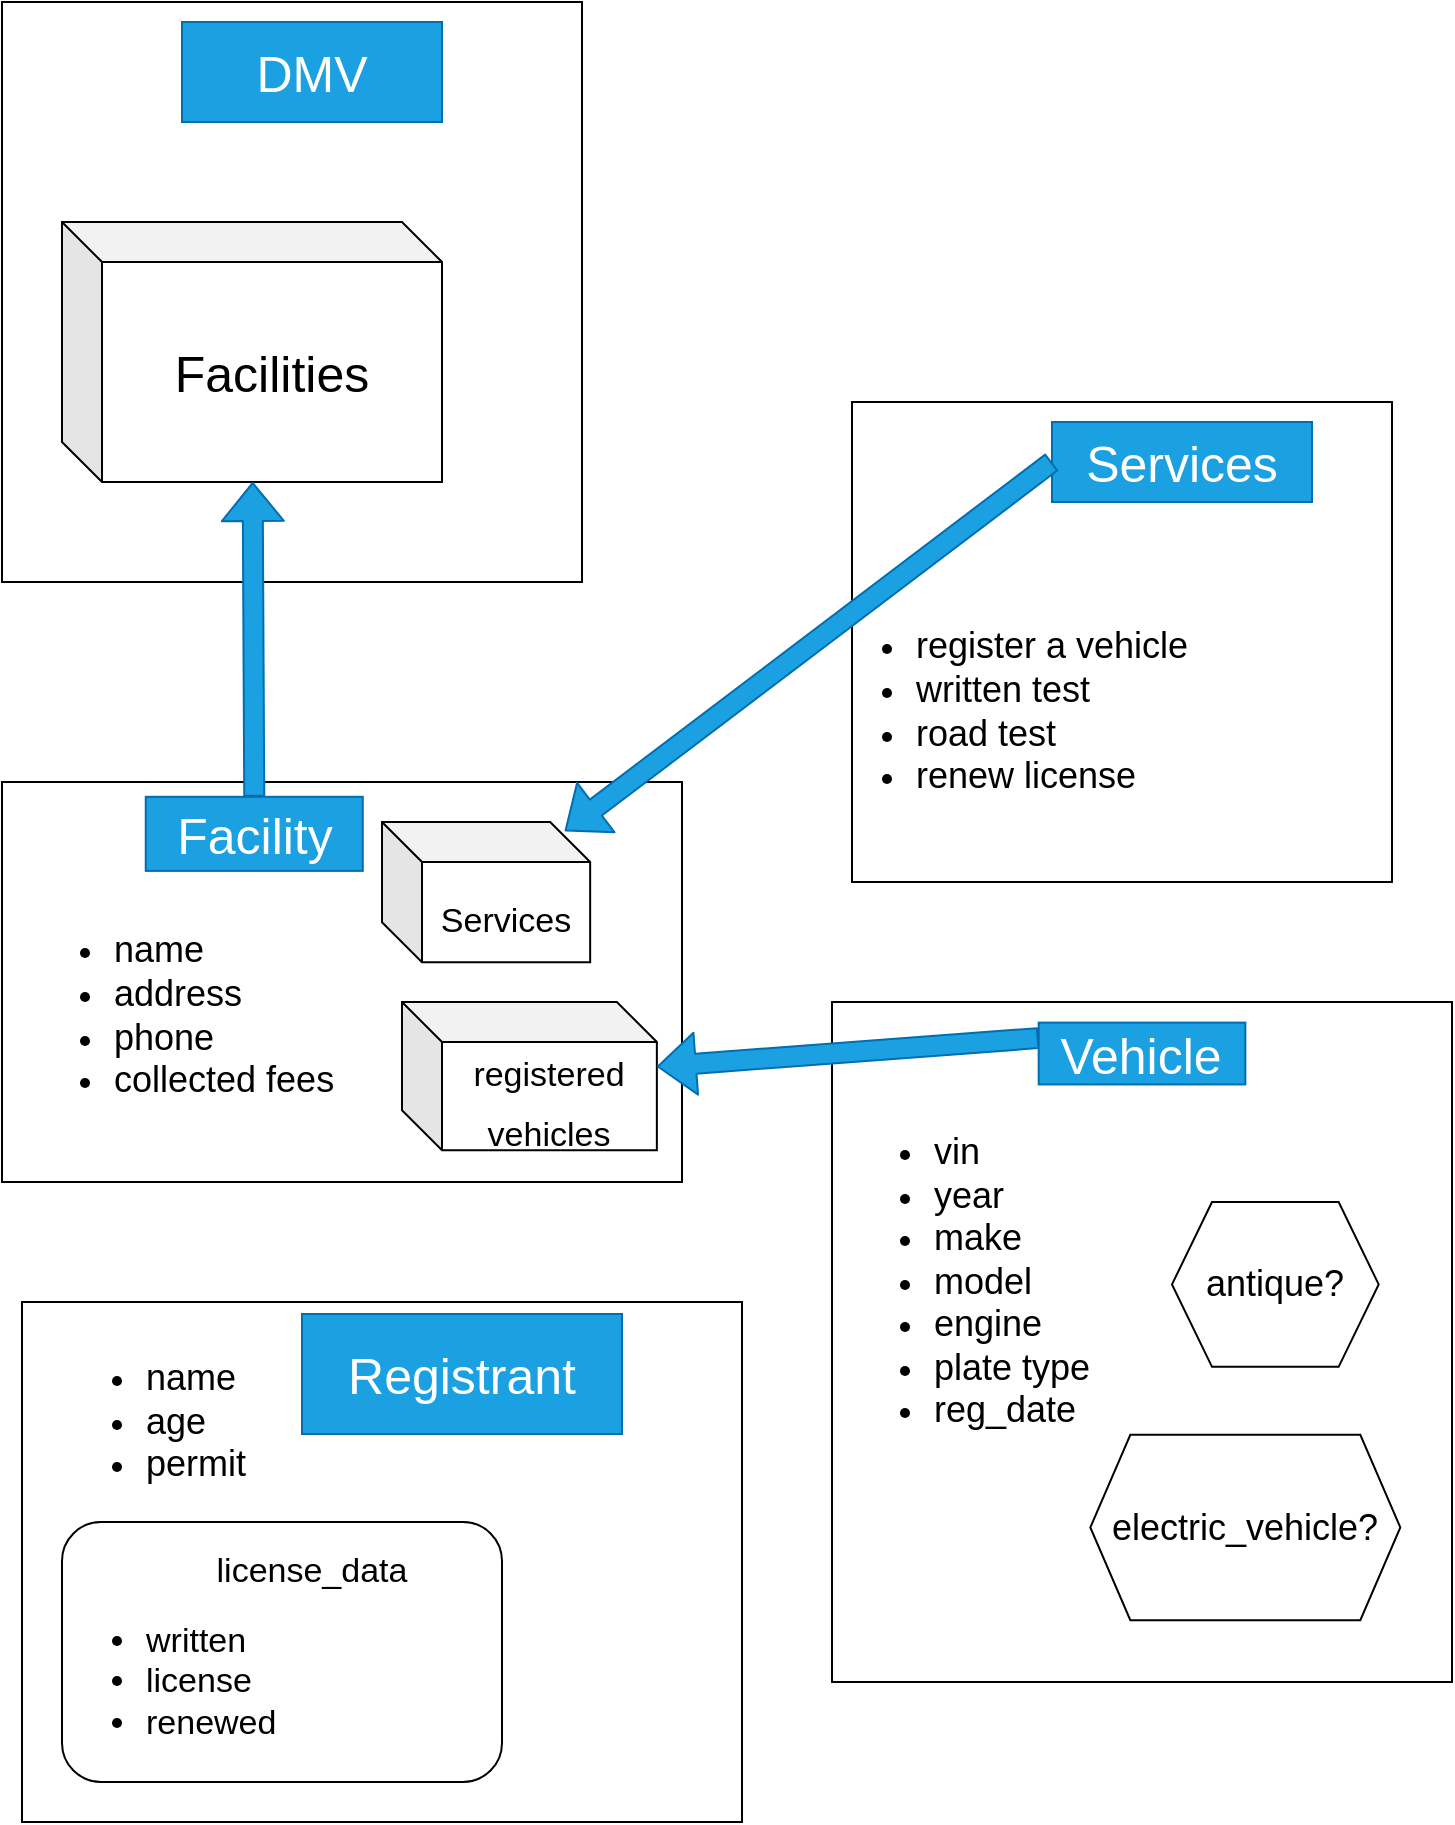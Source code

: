 <mxfile>
    <diagram id="lex-oY93Ng12vMlhTwSb" name="Page-1">
        <mxGraphModel dx="1094" dy="1291" grid="1" gridSize="10" guides="1" tooltips="1" connect="1" arrows="1" fold="1" page="1" pageScale="1" pageWidth="850" pageHeight="1100" math="0" shadow="0">
            <root>
                <mxCell id="0"/>
                <mxCell id="1" parent="0"/>
                <mxCell id="2" value="" style="whiteSpace=wrap;html=1;aspect=fixed;" parent="1" vertex="1">
                    <mxGeometry x="10" y="20" width="290" height="290" as="geometry"/>
                </mxCell>
                <mxCell id="5" value="&lt;font style=&quot;font-size: 25px;&quot;&gt;DMV&lt;/font&gt;" style="text;strokeColor=#006EAF;align=center;fillColor=#1ba1e2;html=1;verticalAlign=middle;whiteSpace=wrap;rounded=0;fontColor=#ffffff;" parent="1" vertex="1">
                    <mxGeometry x="100" y="30" width="130" height="50" as="geometry"/>
                </mxCell>
                <mxCell id="7" value="Facilities" style="shape=cube;whiteSpace=wrap;html=1;boundedLbl=1;backgroundOutline=1;darkOpacity=0.05;darkOpacity2=0.1;fontSize=25;" parent="1" vertex="1">
                    <mxGeometry x="40.0" y="130" width="190.0" height="130" as="geometry"/>
                </mxCell>
                <mxCell id="41" value="" style="group" vertex="1" connectable="0" parent="1">
                    <mxGeometry x="425" y="520" width="310" height="340" as="geometry"/>
                </mxCell>
                <mxCell id="28" value="" style="rounded=0;whiteSpace=wrap;html=1;fontSize=25;" parent="41" vertex="1">
                    <mxGeometry width="310" height="340" as="geometry"/>
                </mxCell>
                <mxCell id="29" value="Vehicle" style="text;strokeColor=#006EAF;align=center;fillColor=#1ba1e2;html=1;verticalAlign=middle;whiteSpace=wrap;rounded=0;fontSize=25;fontColor=#ffffff;" parent="41" vertex="1">
                    <mxGeometry x="103.333" y="10.303" width="103.333" height="30.909" as="geometry"/>
                </mxCell>
                <mxCell id="30" value="&lt;ul style=&quot;font-size: 18px;&quot;&gt;&lt;li&gt;vin&lt;/li&gt;&lt;li&gt;year&lt;/li&gt;&lt;li&gt;make&lt;/li&gt;&lt;li&gt;model&lt;/li&gt;&lt;li&gt;engine&lt;/li&gt;&lt;li&gt;plate type&lt;/li&gt;&lt;li&gt;reg_date&lt;/li&gt;&lt;/ul&gt;" style="text;strokeColor=none;fillColor=none;html=1;whiteSpace=wrap;verticalAlign=middle;overflow=hidden;fontSize=25;" parent="41" vertex="1">
                    <mxGeometry x="8.61" y="20.61" width="141.39" height="239.39" as="geometry"/>
                </mxCell>
                <mxCell id="31" value="antique?" style="shape=hexagon;perimeter=hexagonPerimeter2;whiteSpace=wrap;html=1;fixedSize=1;fontSize=18;" parent="41" vertex="1">
                    <mxGeometry x="170.001" y="99.995" width="103.333" height="82.424" as="geometry"/>
                </mxCell>
                <mxCell id="32" value="electric_vehicle?" style="shape=hexagon;perimeter=hexagonPerimeter2;whiteSpace=wrap;html=1;fixedSize=1;fontSize=18;" parent="41" vertex="1">
                    <mxGeometry x="129.167" y="216.364" width="155" height="92.727" as="geometry"/>
                </mxCell>
                <mxCell id="43" value="" style="group" vertex="1" connectable="0" parent="1">
                    <mxGeometry x="20" y="670" width="360" height="260" as="geometry"/>
                </mxCell>
                <mxCell id="35" value="" style="rounded=0;whiteSpace=wrap;html=1;" vertex="1" parent="43">
                    <mxGeometry width="360" height="260" as="geometry"/>
                </mxCell>
                <mxCell id="36" value="&lt;font style=&quot;font-size: 25px;&quot;&gt;Registrant&lt;/font&gt;" style="text;strokeColor=#006EAF;align=center;fillColor=#1ba1e2;html=1;verticalAlign=middle;whiteSpace=wrap;rounded=0;fontColor=#ffffff;" vertex="1" parent="43">
                    <mxGeometry x="140" y="6" width="160" height="60" as="geometry"/>
                </mxCell>
                <mxCell id="37" value="&lt;ul style=&quot;font-size: 18px;&quot;&gt;&lt;li&gt;name&lt;/li&gt;&lt;li&gt;age&lt;/li&gt;&lt;li&gt;permit&lt;/li&gt;&lt;/ul&gt;" style="text;strokeColor=none;fillColor=none;html=1;whiteSpace=wrap;verticalAlign=middle;overflow=hidden;fontSize=25;" vertex="1" parent="43">
                    <mxGeometry x="20" width="120" height="120" as="geometry"/>
                </mxCell>
                <mxCell id="42" value="" style="group" vertex="1" connectable="0" parent="43">
                    <mxGeometry x="20" y="110" width="220" height="140" as="geometry"/>
                </mxCell>
                <mxCell id="38" value="" style="rounded=1;whiteSpace=wrap;html=1;fontSize=25;" vertex="1" parent="42">
                    <mxGeometry width="220" height="130" as="geometry"/>
                </mxCell>
                <mxCell id="39" value="&lt;font style=&quot;font-size: 17px;&quot;&gt;license_data&lt;/font&gt;" style="text;strokeColor=none;align=center;fillColor=none;html=1;verticalAlign=middle;whiteSpace=wrap;rounded=0;fontSize=25;" vertex="1" parent="42">
                    <mxGeometry x="70" width="110" height="40" as="geometry"/>
                </mxCell>
                <mxCell id="40" value="&lt;ul&gt;&lt;li&gt;written&lt;/li&gt;&lt;li&gt;license&lt;/li&gt;&lt;li&gt;renewed&lt;/li&gt;&lt;/ul&gt;" style="text;strokeColor=none;fillColor=none;html=1;whiteSpace=wrap;verticalAlign=middle;overflow=hidden;fontSize=17;" vertex="1" parent="42">
                    <mxGeometry y="20" width="140" height="120" as="geometry"/>
                </mxCell>
                <mxCell id="44" value="" style="group" vertex="1" connectable="0" parent="1">
                    <mxGeometry x="10" y="410" width="340" height="200" as="geometry"/>
                </mxCell>
                <mxCell id="27" value="" style="group;fillColor=#1ba1e2;fontColor=#ffffff;strokeColor=#006EAF;container=0;" parent="44" vertex="1" connectable="0">
                    <mxGeometry width="340" height="200" as="geometry"/>
                </mxCell>
                <mxCell id="26" value="" style="rounded=0;whiteSpace=wrap;html=1;fontSize=25;" parent="44" vertex="1">
                    <mxGeometry width="340" height="200" as="geometry"/>
                </mxCell>
                <mxCell id="6" value="Facility" style="text;strokeColor=#006EAF;align=center;fillColor=#1ba1e2;html=1;verticalAlign=middle;whiteSpace=wrap;rounded=0;fontSize=25;fontColor=#ffffff;" parent="44" vertex="1">
                    <mxGeometry x="71.874" y="7.412" width="108.511" height="37.037" as="geometry"/>
                </mxCell>
                <mxCell id="22" value="&lt;ul style=&quot;font-size: 18px;&quot;&gt;&lt;li&gt;name&lt;/li&gt;&lt;li&gt;address&lt;/li&gt;&lt;li&gt;phone&lt;/li&gt;&lt;li&gt;collected fees&lt;/li&gt;&lt;/ul&gt;" style="text;strokeColor=none;fillColor=none;html=1;whiteSpace=wrap;verticalAlign=middle;overflow=hidden;fontSize=25;" parent="44" vertex="1">
                    <mxGeometry x="14.47" y="44.44" width="165.53" height="145.56" as="geometry"/>
                </mxCell>
                <mxCell id="23" value="&lt;font style=&quot;font-size: 17px;&quot;&gt;Services&lt;/font&gt;" style="shape=cube;whiteSpace=wrap;html=1;boundedLbl=1;backgroundOutline=1;darkOpacity=0.05;darkOpacity2=0.1;fontSize=25;" parent="44" vertex="1">
                    <mxGeometry x="190.005" y="19.999" width="104.073" height="70.153" as="geometry"/>
                </mxCell>
                <mxCell id="46" value="&lt;font style=&quot;font-size: 17px;&quot;&gt;registered vehicles&lt;/font&gt;" style="shape=cube;whiteSpace=wrap;html=1;boundedLbl=1;backgroundOutline=1;darkOpacity=0.05;darkOpacity2=0.1;fontSize=25;" vertex="1" parent="44">
                    <mxGeometry x="200" y="110" width="127.43" height="74.12" as="geometry"/>
                </mxCell>
                <mxCell id="45" value="" style="shape=flexArrow;endArrow=classic;html=1;fontSize=18;exitX=0.5;exitY=0;exitDx=0;exitDy=0;fillColor=#1ba1e2;strokeColor=#006EAF;" edge="1" parent="1" source="6" target="7">
                    <mxGeometry width="50" height="50" relative="1" as="geometry">
                        <mxPoint x="90" y="280" as="sourcePoint"/>
                        <mxPoint x="140" y="230" as="targetPoint"/>
                    </mxGeometry>
                </mxCell>
                <mxCell id="53" value="" style="group" vertex="1" connectable="0" parent="1">
                    <mxGeometry x="425" y="220" width="280" height="240" as="geometry"/>
                </mxCell>
                <mxCell id="49" value="" style="rounded=0;whiteSpace=wrap;html=1;fontSize=17;" vertex="1" parent="53">
                    <mxGeometry x="10" width="270" height="240" as="geometry"/>
                </mxCell>
                <mxCell id="50" value="&lt;font style=&quot;font-size: 25px;&quot;&gt;Services&lt;/font&gt;" style="text;strokeColor=#006EAF;align=center;fillColor=#1ba1e2;html=1;verticalAlign=middle;whiteSpace=wrap;rounded=0;fontSize=17;fontColor=#ffffff;" vertex="1" parent="53">
                    <mxGeometry x="110" y="10" width="130" height="40" as="geometry"/>
                </mxCell>
                <mxCell id="51" value="" style="shape=flexArrow;endArrow=classic;html=1;fontSize=25;exitX=0;exitY=0.5;exitDx=0;exitDy=0;fillColor=#1ba1e2;strokeColor=#006EAF;entryX=0.878;entryY=0.065;entryDx=0;entryDy=0;entryPerimeter=0;" edge="1" parent="53" source="50" target="23">
                    <mxGeometry width="50" height="50" relative="1" as="geometry">
                        <mxPoint x="50" y="-20" as="sourcePoint"/>
                        <mxPoint x="50" y="30" as="targetPoint"/>
                    </mxGeometry>
                </mxCell>
                <mxCell id="52" value="&lt;ul style=&quot;font-size: 18px;&quot;&gt;&lt;li&gt;register a vehicle&lt;/li&gt;&lt;li&gt;written test&lt;/li&gt;&lt;li&gt;road test&lt;/li&gt;&lt;li&gt;renew license&lt;/li&gt;&lt;/ul&gt;" style="text;strokeColor=none;fillColor=none;html=1;whiteSpace=wrap;verticalAlign=middle;overflow=hidden;fontSize=25;" vertex="1" parent="53">
                    <mxGeometry y="80" width="190" height="150" as="geometry"/>
                </mxCell>
                <mxCell id="55" value="" style="shape=flexArrow;endArrow=classic;html=1;fontSize=18;exitX=0;exitY=0.25;exitDx=0;exitDy=0;fillColor=#1ba1e2;strokeColor=#006EAF;" edge="1" parent="1" source="29" target="46">
                    <mxGeometry width="50" height="50" relative="1" as="geometry">
                        <mxPoint x="330" y="460" as="sourcePoint"/>
                        <mxPoint x="380" y="410" as="targetPoint"/>
                    </mxGeometry>
                </mxCell>
            </root>
        </mxGraphModel>
    </diagram>
</mxfile>